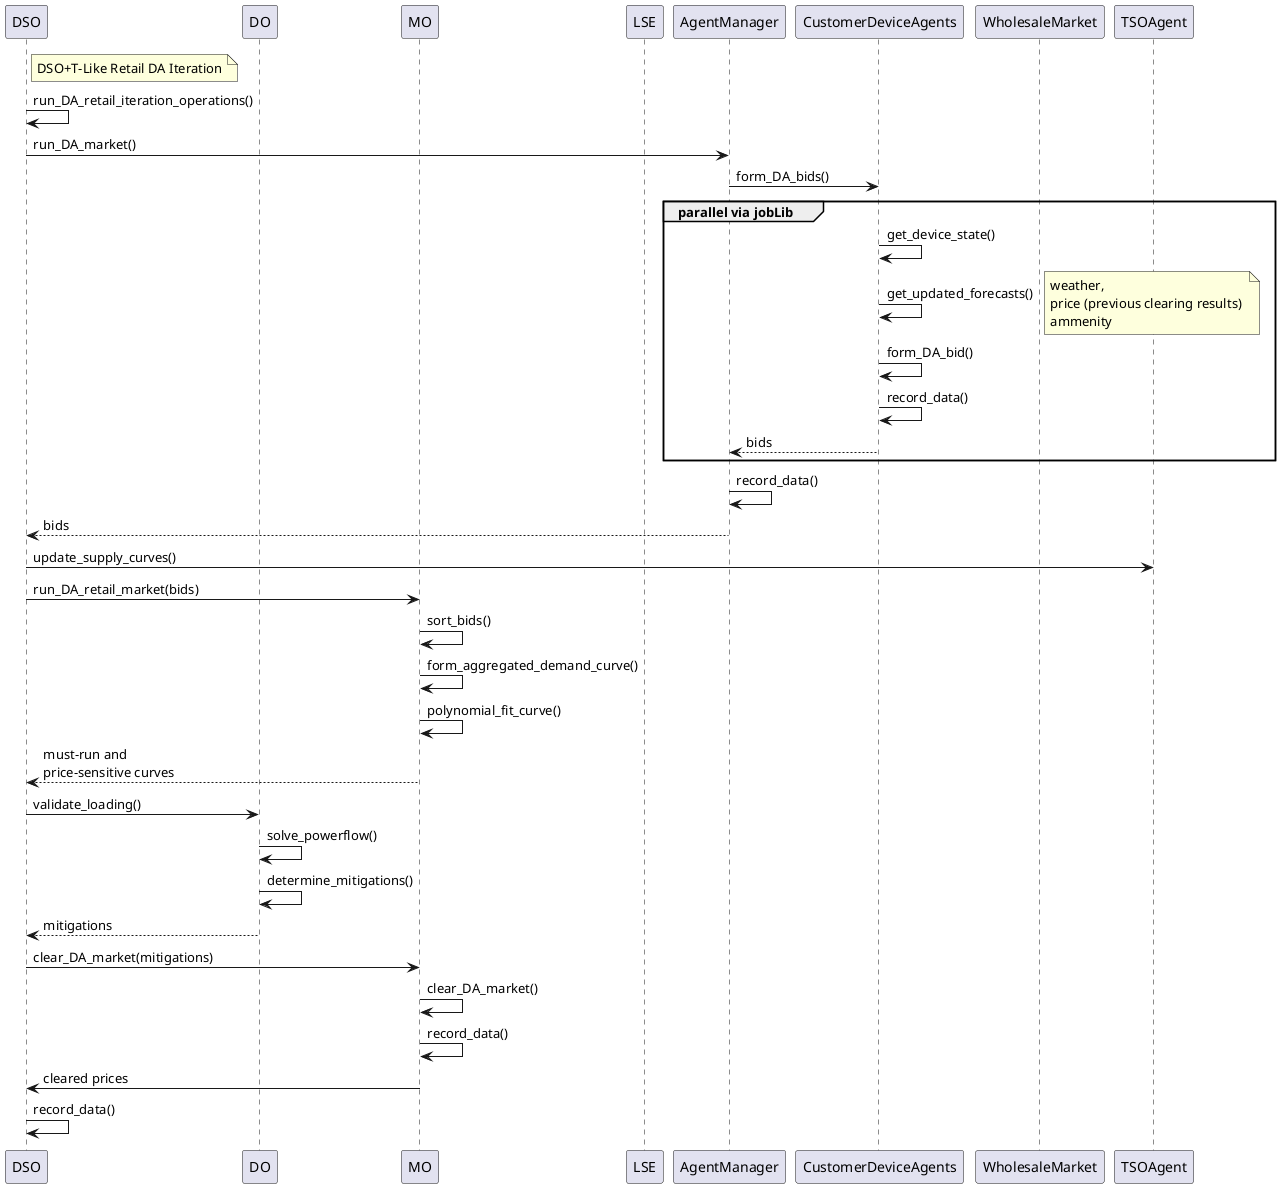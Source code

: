 @startuml


participant DSO 
participant DO 
participant MO 
participant LSE
participant AgentManager
participant CustomerDeviceAgents
participant WholesaleMarket
participant TSOAgent

note right of DSO: DSO+T-Like Retail DA Iteration

DSO -> DSO: run_DA_retail_iteration_operations()

DSO -> AgentManager: run_DA_market()
AgentManager -> CustomerDeviceAgents: form_DA_bids()
group parallel via jobLib
CustomerDeviceAgents -> CustomerDeviceAgents: get_device_state()
CustomerDeviceAgents -> CustomerDeviceAgents: get_updated_forecasts()
note right: weather, \nprice (previous clearing results) \nammenity
CustomerDeviceAgents -> CustomerDeviceAgents: form_DA_bid()
CustomerDeviceAgents -> CustomerDeviceAgents: record_data()
CustomerDeviceAgents --> AgentManager: bids
end
AgentManager -> AgentManager: record_data()
AgentManager --> DSO: bids
DSO -> TSOAgent: update_supply_curves()
DSO -> MO: run_DA_retail_market(bids)
MO -> MO: sort_bids()
MO -> MO: form_aggregated_demand_curve()
MO -> MO: polynomial_fit_curve()
MO --> DSO: must-run and \nprice-sensitive curves
DSO -> DO: validate_loading()
DO -> DO: solve_powerflow()
DO -> DO: determine_mitigations()
DO --> DSO: mitigations
DSO -> MO: clear_DA_market(mitigations)
MO -> MO: clear_DA_market()
MO -> MO: record_data()
DSO <- MO: cleared prices
DSO -> DSO: record_data()

@enduml